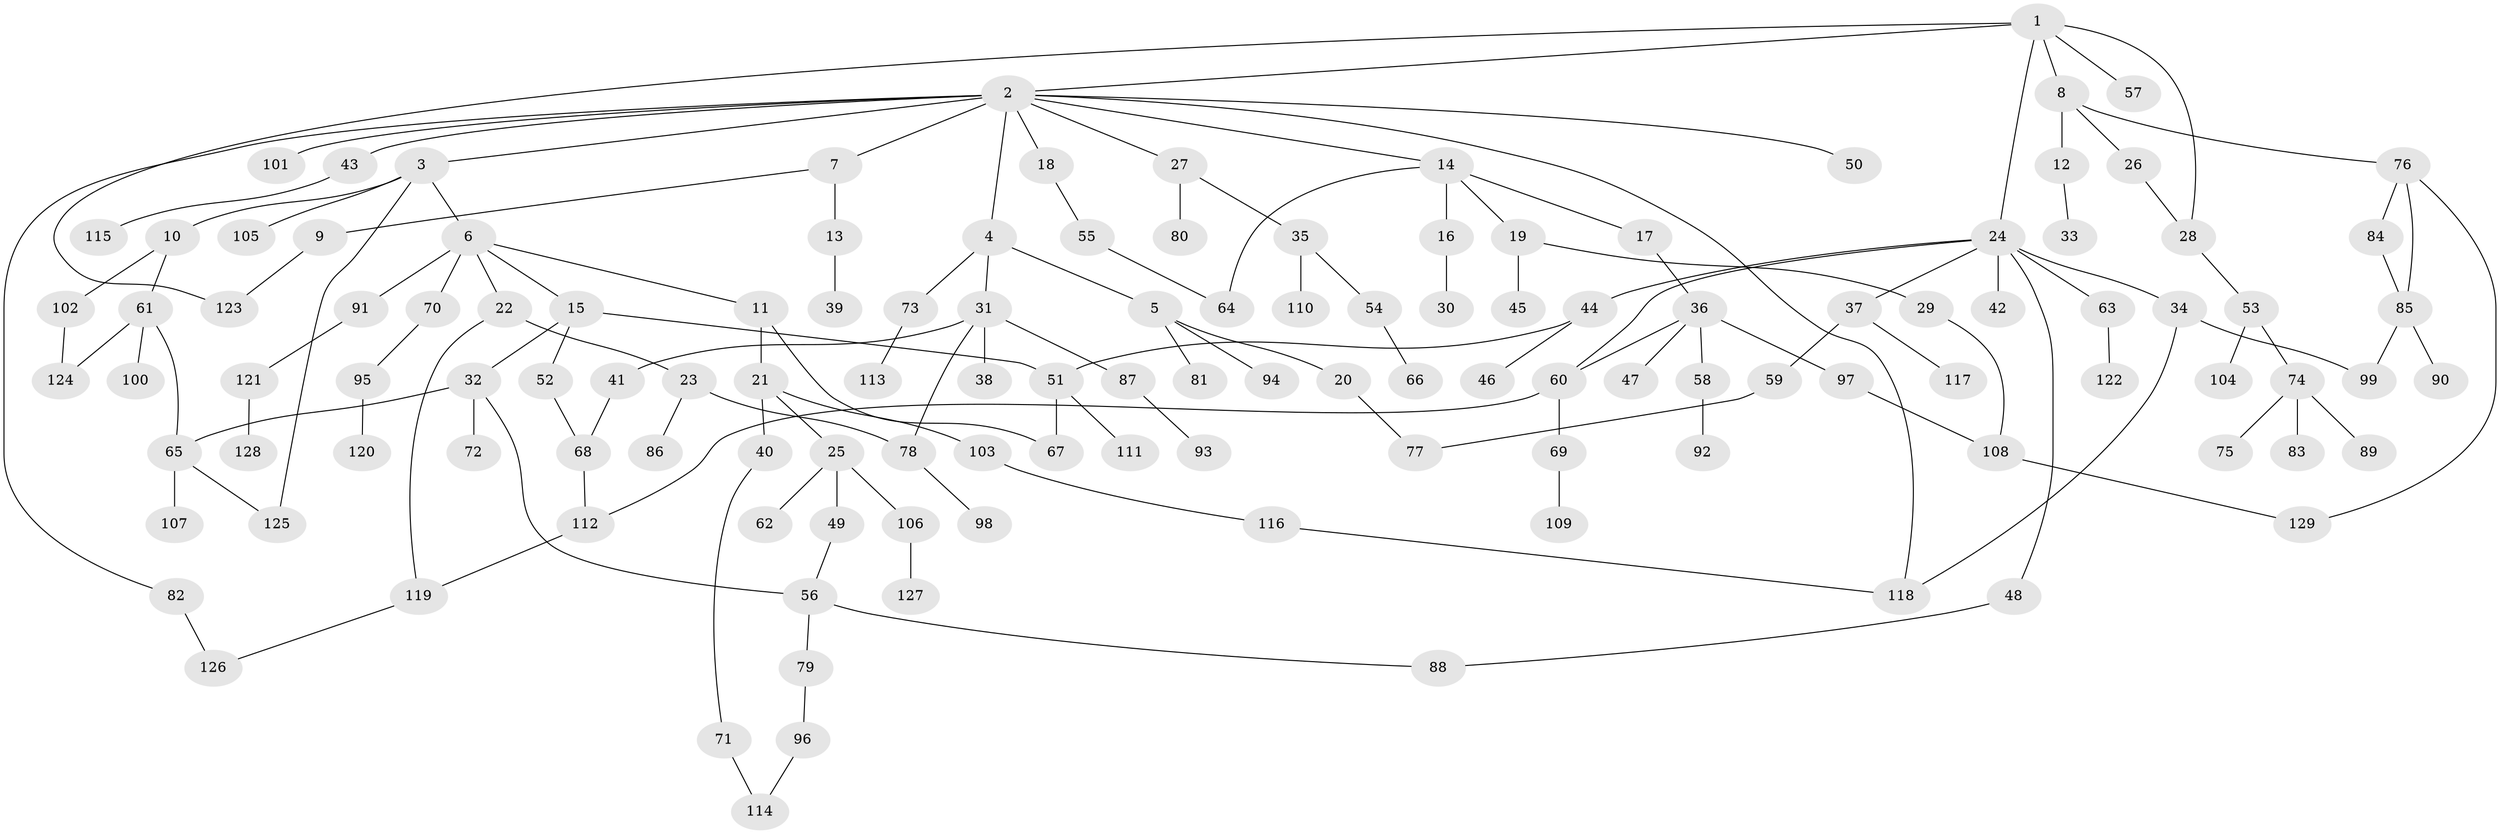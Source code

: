 // coarse degree distribution, {6: 0.03333333333333333, 13: 0.011111111111111112, 5: 0.022222222222222223, 8: 0.011111111111111112, 3: 0.17777777777777778, 4: 0.07777777777777778, 2: 0.3, 1: 0.34444444444444444, 7: 0.022222222222222223}
// Generated by graph-tools (version 1.1) at 2025/23/03/03/25 07:23:33]
// undirected, 129 vertices, 152 edges
graph export_dot {
graph [start="1"]
  node [color=gray90,style=filled];
  1;
  2;
  3;
  4;
  5;
  6;
  7;
  8;
  9;
  10;
  11;
  12;
  13;
  14;
  15;
  16;
  17;
  18;
  19;
  20;
  21;
  22;
  23;
  24;
  25;
  26;
  27;
  28;
  29;
  30;
  31;
  32;
  33;
  34;
  35;
  36;
  37;
  38;
  39;
  40;
  41;
  42;
  43;
  44;
  45;
  46;
  47;
  48;
  49;
  50;
  51;
  52;
  53;
  54;
  55;
  56;
  57;
  58;
  59;
  60;
  61;
  62;
  63;
  64;
  65;
  66;
  67;
  68;
  69;
  70;
  71;
  72;
  73;
  74;
  75;
  76;
  77;
  78;
  79;
  80;
  81;
  82;
  83;
  84;
  85;
  86;
  87;
  88;
  89;
  90;
  91;
  92;
  93;
  94;
  95;
  96;
  97;
  98;
  99;
  100;
  101;
  102;
  103;
  104;
  105;
  106;
  107;
  108;
  109;
  110;
  111;
  112;
  113;
  114;
  115;
  116;
  117;
  118;
  119;
  120;
  121;
  122;
  123;
  124;
  125;
  126;
  127;
  128;
  129;
  1 -- 2;
  1 -- 8;
  1 -- 24;
  1 -- 57;
  1 -- 123;
  1 -- 28;
  2 -- 3;
  2 -- 4;
  2 -- 7;
  2 -- 14;
  2 -- 18;
  2 -- 27;
  2 -- 43;
  2 -- 50;
  2 -- 82;
  2 -- 101;
  2 -- 118;
  3 -- 6;
  3 -- 10;
  3 -- 105;
  3 -- 125;
  4 -- 5;
  4 -- 31;
  4 -- 73;
  5 -- 20;
  5 -- 81;
  5 -- 94;
  6 -- 11;
  6 -- 15;
  6 -- 22;
  6 -- 70;
  6 -- 91;
  7 -- 9;
  7 -- 13;
  8 -- 12;
  8 -- 26;
  8 -- 76;
  9 -- 123;
  10 -- 61;
  10 -- 102;
  11 -- 21;
  11 -- 67;
  12 -- 33;
  13 -- 39;
  14 -- 16;
  14 -- 17;
  14 -- 19;
  14 -- 64;
  15 -- 32;
  15 -- 51;
  15 -- 52;
  16 -- 30;
  17 -- 36;
  18 -- 55;
  19 -- 29;
  19 -- 45;
  20 -- 77;
  21 -- 25;
  21 -- 40;
  21 -- 103;
  22 -- 23;
  22 -- 119;
  23 -- 86;
  23 -- 78;
  24 -- 34;
  24 -- 37;
  24 -- 42;
  24 -- 44;
  24 -- 48;
  24 -- 63;
  24 -- 60;
  25 -- 49;
  25 -- 62;
  25 -- 106;
  26 -- 28;
  27 -- 35;
  27 -- 80;
  28 -- 53;
  29 -- 108;
  31 -- 38;
  31 -- 41;
  31 -- 78;
  31 -- 87;
  32 -- 56;
  32 -- 72;
  32 -- 65;
  34 -- 99;
  34 -- 118;
  35 -- 54;
  35 -- 110;
  36 -- 47;
  36 -- 58;
  36 -- 60;
  36 -- 97;
  37 -- 59;
  37 -- 117;
  40 -- 71;
  41 -- 68;
  43 -- 115;
  44 -- 46;
  44 -- 51;
  48 -- 88;
  49 -- 56;
  51 -- 111;
  51 -- 67;
  52 -- 68;
  53 -- 74;
  53 -- 104;
  54 -- 66;
  55 -- 64;
  56 -- 79;
  56 -- 88;
  58 -- 92;
  59 -- 77;
  60 -- 69;
  60 -- 112;
  61 -- 65;
  61 -- 100;
  61 -- 124;
  63 -- 122;
  65 -- 107;
  65 -- 125;
  68 -- 112;
  69 -- 109;
  70 -- 95;
  71 -- 114;
  73 -- 113;
  74 -- 75;
  74 -- 83;
  74 -- 89;
  76 -- 84;
  76 -- 129;
  76 -- 85;
  78 -- 98;
  79 -- 96;
  82 -- 126;
  84 -- 85;
  85 -- 90;
  85 -- 99;
  87 -- 93;
  91 -- 121;
  95 -- 120;
  96 -- 114;
  97 -- 108;
  102 -- 124;
  103 -- 116;
  106 -- 127;
  108 -- 129;
  112 -- 119;
  116 -- 118;
  119 -- 126;
  121 -- 128;
}
